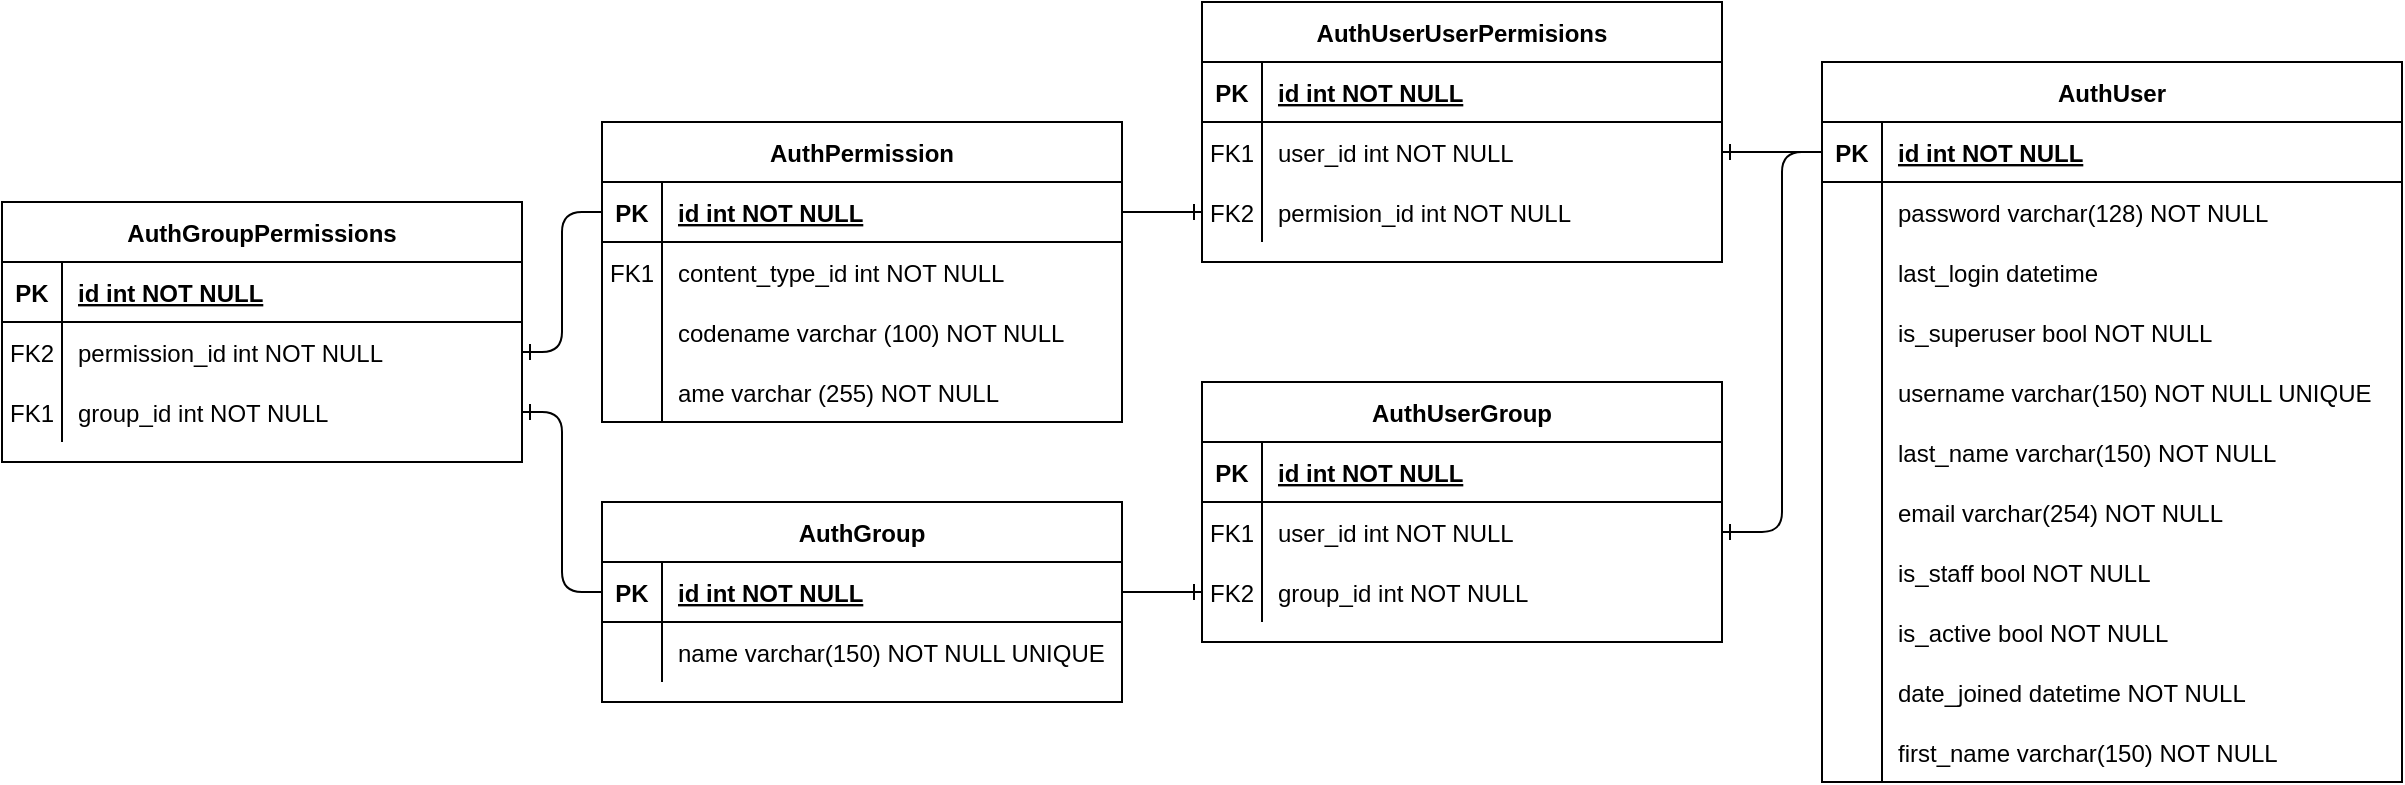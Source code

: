 <mxfile version="15.8.3" type="github">
  <diagram id="R2lEEEUBdFMjLlhIrx00" name="Page-1">
    <mxGraphModel dx="3620" dy="1270" grid="1" gridSize="10" guides="1" tooltips="1" connect="1" arrows="1" fold="1" page="1" pageScale="1" pageWidth="850" pageHeight="1100" math="0" shadow="0" extFonts="Permanent Marker^https://fonts.googleapis.com/css?family=Permanent+Marker">
      <root>
        <mxCell id="0" />
        <mxCell id="1" parent="0" />
        <mxCell id="y2oKNJuo-eg3OoaOZltC-1" value="AuthGroup" style="shape=table;startSize=30;container=1;collapsible=1;childLayout=tableLayout;fixedRows=1;rowLines=0;fontStyle=1;align=center;resizeLast=1;" vertex="1" parent="1">
          <mxGeometry x="-360" y="660" width="260" height="100" as="geometry" />
        </mxCell>
        <mxCell id="y2oKNJuo-eg3OoaOZltC-2" value="" style="shape=partialRectangle;collapsible=0;dropTarget=0;pointerEvents=0;fillColor=none;points=[[0,0.5],[1,0.5]];portConstraint=eastwest;top=0;left=0;right=0;bottom=1;" vertex="1" parent="y2oKNJuo-eg3OoaOZltC-1">
          <mxGeometry y="30" width="260" height="30" as="geometry" />
        </mxCell>
        <mxCell id="y2oKNJuo-eg3OoaOZltC-3" value="PK" style="shape=partialRectangle;overflow=hidden;connectable=0;fillColor=none;top=0;left=0;bottom=0;right=0;fontStyle=1;" vertex="1" parent="y2oKNJuo-eg3OoaOZltC-2">
          <mxGeometry width="30" height="30" as="geometry">
            <mxRectangle width="30" height="30" as="alternateBounds" />
          </mxGeometry>
        </mxCell>
        <mxCell id="y2oKNJuo-eg3OoaOZltC-4" value="id int NOT NULL " style="shape=partialRectangle;overflow=hidden;connectable=0;fillColor=none;top=0;left=0;bottom=0;right=0;align=left;spacingLeft=6;fontStyle=5;" vertex="1" parent="y2oKNJuo-eg3OoaOZltC-2">
          <mxGeometry x="30" width="230" height="30" as="geometry">
            <mxRectangle width="230" height="30" as="alternateBounds" />
          </mxGeometry>
        </mxCell>
        <mxCell id="y2oKNJuo-eg3OoaOZltC-5" value="" style="shape=partialRectangle;collapsible=0;dropTarget=0;pointerEvents=0;fillColor=none;points=[[0,0.5],[1,0.5]];portConstraint=eastwest;top=0;left=0;right=0;bottom=0;" vertex="1" parent="y2oKNJuo-eg3OoaOZltC-1">
          <mxGeometry y="60" width="260" height="30" as="geometry" />
        </mxCell>
        <mxCell id="y2oKNJuo-eg3OoaOZltC-6" value="" style="shape=partialRectangle;overflow=hidden;connectable=0;fillColor=none;top=0;left=0;bottom=0;right=0;" vertex="1" parent="y2oKNJuo-eg3OoaOZltC-5">
          <mxGeometry width="30" height="30" as="geometry">
            <mxRectangle width="30" height="30" as="alternateBounds" />
          </mxGeometry>
        </mxCell>
        <mxCell id="y2oKNJuo-eg3OoaOZltC-7" value="name varchar(150) NOT NULL UNIQUE" style="shape=partialRectangle;overflow=hidden;connectable=0;fillColor=none;top=0;left=0;bottom=0;right=0;align=left;spacingLeft=6;" vertex="1" parent="y2oKNJuo-eg3OoaOZltC-5">
          <mxGeometry x="30" width="230" height="30" as="geometry">
            <mxRectangle width="230" height="30" as="alternateBounds" />
          </mxGeometry>
        </mxCell>
        <mxCell id="y2oKNJuo-eg3OoaOZltC-8" value="AuthGroupPermissions" style="shape=table;startSize=30;container=1;collapsible=1;childLayout=tableLayout;fixedRows=1;rowLines=0;fontStyle=1;align=center;resizeLast=1;" vertex="1" parent="1">
          <mxGeometry x="-660" y="510" width="260" height="130" as="geometry" />
        </mxCell>
        <mxCell id="y2oKNJuo-eg3OoaOZltC-9" value="" style="shape=partialRectangle;collapsible=0;dropTarget=0;pointerEvents=0;fillColor=none;points=[[0,0.5],[1,0.5]];portConstraint=eastwest;top=0;left=0;right=0;bottom=1;" vertex="1" parent="y2oKNJuo-eg3OoaOZltC-8">
          <mxGeometry y="30" width="260" height="30" as="geometry" />
        </mxCell>
        <mxCell id="y2oKNJuo-eg3OoaOZltC-10" value="PK" style="shape=partialRectangle;overflow=hidden;connectable=0;fillColor=none;top=0;left=0;bottom=0;right=0;fontStyle=1;" vertex="1" parent="y2oKNJuo-eg3OoaOZltC-9">
          <mxGeometry width="30" height="30" as="geometry">
            <mxRectangle width="30" height="30" as="alternateBounds" />
          </mxGeometry>
        </mxCell>
        <mxCell id="y2oKNJuo-eg3OoaOZltC-11" value="id int NOT NULL " style="shape=partialRectangle;overflow=hidden;connectable=0;fillColor=none;top=0;left=0;bottom=0;right=0;align=left;spacingLeft=6;fontStyle=5;" vertex="1" parent="y2oKNJuo-eg3OoaOZltC-9">
          <mxGeometry x="30" width="230" height="30" as="geometry">
            <mxRectangle width="230" height="30" as="alternateBounds" />
          </mxGeometry>
        </mxCell>
        <mxCell id="y2oKNJuo-eg3OoaOZltC-15" value="" style="shape=partialRectangle;collapsible=0;dropTarget=0;pointerEvents=0;fillColor=none;points=[[0,0.5],[1,0.5]];portConstraint=eastwest;top=0;left=0;right=0;bottom=0;" vertex="1" parent="y2oKNJuo-eg3OoaOZltC-8">
          <mxGeometry y="60" width="260" height="30" as="geometry" />
        </mxCell>
        <mxCell id="y2oKNJuo-eg3OoaOZltC-16" value="FK2" style="shape=partialRectangle;overflow=hidden;connectable=0;fillColor=none;top=0;left=0;bottom=0;right=0;" vertex="1" parent="y2oKNJuo-eg3OoaOZltC-15">
          <mxGeometry width="30" height="30" as="geometry">
            <mxRectangle width="30" height="30" as="alternateBounds" />
          </mxGeometry>
        </mxCell>
        <mxCell id="y2oKNJuo-eg3OoaOZltC-17" value="permission_id int NOT NULL" style="shape=partialRectangle;overflow=hidden;connectable=0;fillColor=none;top=0;left=0;bottom=0;right=0;align=left;spacingLeft=6;" vertex="1" parent="y2oKNJuo-eg3OoaOZltC-15">
          <mxGeometry x="30" width="230" height="30" as="geometry">
            <mxRectangle width="230" height="30" as="alternateBounds" />
          </mxGeometry>
        </mxCell>
        <mxCell id="y2oKNJuo-eg3OoaOZltC-12" value="" style="shape=partialRectangle;collapsible=0;dropTarget=0;pointerEvents=0;fillColor=none;points=[[0,0.5],[1,0.5]];portConstraint=eastwest;top=0;left=0;right=0;bottom=0;" vertex="1" parent="y2oKNJuo-eg3OoaOZltC-8">
          <mxGeometry y="90" width="260" height="30" as="geometry" />
        </mxCell>
        <mxCell id="y2oKNJuo-eg3OoaOZltC-13" value="FK1" style="shape=partialRectangle;overflow=hidden;connectable=0;fillColor=none;top=0;left=0;bottom=0;right=0;" vertex="1" parent="y2oKNJuo-eg3OoaOZltC-12">
          <mxGeometry width="30" height="30" as="geometry">
            <mxRectangle width="30" height="30" as="alternateBounds" />
          </mxGeometry>
        </mxCell>
        <mxCell id="y2oKNJuo-eg3OoaOZltC-14" value="group_id int NOT NULL" style="shape=partialRectangle;overflow=hidden;connectable=0;fillColor=none;top=0;left=0;bottom=0;right=0;align=left;spacingLeft=6;" vertex="1" parent="y2oKNJuo-eg3OoaOZltC-12">
          <mxGeometry x="30" width="230" height="30" as="geometry">
            <mxRectangle width="230" height="30" as="alternateBounds" />
          </mxGeometry>
        </mxCell>
        <mxCell id="y2oKNJuo-eg3OoaOZltC-18" value="AuthPermission" style="shape=table;startSize=30;container=1;collapsible=1;childLayout=tableLayout;fixedRows=1;rowLines=0;fontStyle=1;align=center;resizeLast=1;" vertex="1" parent="1">
          <mxGeometry x="-360" y="470" width="260" height="150" as="geometry" />
        </mxCell>
        <mxCell id="y2oKNJuo-eg3OoaOZltC-19" value="" style="shape=partialRectangle;collapsible=0;dropTarget=0;pointerEvents=0;fillColor=none;points=[[0,0.5],[1,0.5]];portConstraint=eastwest;top=0;left=0;right=0;bottom=1;" vertex="1" parent="y2oKNJuo-eg3OoaOZltC-18">
          <mxGeometry y="30" width="260" height="30" as="geometry" />
        </mxCell>
        <mxCell id="y2oKNJuo-eg3OoaOZltC-20" value="PK" style="shape=partialRectangle;overflow=hidden;connectable=0;fillColor=none;top=0;left=0;bottom=0;right=0;fontStyle=1;" vertex="1" parent="y2oKNJuo-eg3OoaOZltC-19">
          <mxGeometry width="30" height="30" as="geometry">
            <mxRectangle width="30" height="30" as="alternateBounds" />
          </mxGeometry>
        </mxCell>
        <mxCell id="y2oKNJuo-eg3OoaOZltC-21" value="id int NOT NULL " style="shape=partialRectangle;overflow=hidden;connectable=0;fillColor=none;top=0;left=0;bottom=0;right=0;align=left;spacingLeft=6;fontStyle=5;" vertex="1" parent="y2oKNJuo-eg3OoaOZltC-19">
          <mxGeometry x="30" width="230" height="30" as="geometry">
            <mxRectangle width="230" height="30" as="alternateBounds" />
          </mxGeometry>
        </mxCell>
        <mxCell id="y2oKNJuo-eg3OoaOZltC-22" value="" style="shape=partialRectangle;collapsible=0;dropTarget=0;pointerEvents=0;fillColor=none;points=[[0,0.5],[1,0.5]];portConstraint=eastwest;top=0;left=0;right=0;bottom=0;" vertex="1" parent="y2oKNJuo-eg3OoaOZltC-18">
          <mxGeometry y="60" width="260" height="30" as="geometry" />
        </mxCell>
        <mxCell id="y2oKNJuo-eg3OoaOZltC-23" value="FK1" style="shape=partialRectangle;overflow=hidden;connectable=0;fillColor=none;top=0;left=0;bottom=0;right=0;" vertex="1" parent="y2oKNJuo-eg3OoaOZltC-22">
          <mxGeometry width="30" height="30" as="geometry">
            <mxRectangle width="30" height="30" as="alternateBounds" />
          </mxGeometry>
        </mxCell>
        <mxCell id="y2oKNJuo-eg3OoaOZltC-24" value="content_type_id int NOT NULL" style="shape=partialRectangle;overflow=hidden;connectable=0;fillColor=none;top=0;left=0;bottom=0;right=0;align=left;spacingLeft=6;" vertex="1" parent="y2oKNJuo-eg3OoaOZltC-22">
          <mxGeometry x="30" width="230" height="30" as="geometry">
            <mxRectangle width="230" height="30" as="alternateBounds" />
          </mxGeometry>
        </mxCell>
        <mxCell id="y2oKNJuo-eg3OoaOZltC-25" value="" style="shape=partialRectangle;collapsible=0;dropTarget=0;pointerEvents=0;fillColor=none;points=[[0,0.5],[1,0.5]];portConstraint=eastwest;top=0;left=0;right=0;bottom=0;" vertex="1" parent="y2oKNJuo-eg3OoaOZltC-18">
          <mxGeometry y="90" width="260" height="30" as="geometry" />
        </mxCell>
        <mxCell id="y2oKNJuo-eg3OoaOZltC-26" value="" style="shape=partialRectangle;overflow=hidden;connectable=0;fillColor=none;top=0;left=0;bottom=0;right=0;" vertex="1" parent="y2oKNJuo-eg3OoaOZltC-25">
          <mxGeometry width="30" height="30" as="geometry">
            <mxRectangle width="30" height="30" as="alternateBounds" />
          </mxGeometry>
        </mxCell>
        <mxCell id="y2oKNJuo-eg3OoaOZltC-27" value="codename varchar (100) NOT NULL" style="shape=partialRectangle;overflow=hidden;connectable=0;fillColor=none;top=0;left=0;bottom=0;right=0;align=left;spacingLeft=6;" vertex="1" parent="y2oKNJuo-eg3OoaOZltC-25">
          <mxGeometry x="30" width="230" height="30" as="geometry">
            <mxRectangle width="230" height="30" as="alternateBounds" />
          </mxGeometry>
        </mxCell>
        <mxCell id="y2oKNJuo-eg3OoaOZltC-28" value="" style="shape=partialRectangle;collapsible=0;dropTarget=0;pointerEvents=0;fillColor=none;points=[[0,0.5],[1,0.5]];portConstraint=eastwest;top=0;left=0;right=0;bottom=0;" vertex="1" parent="y2oKNJuo-eg3OoaOZltC-18">
          <mxGeometry y="120" width="260" height="30" as="geometry" />
        </mxCell>
        <mxCell id="y2oKNJuo-eg3OoaOZltC-29" value="" style="shape=partialRectangle;overflow=hidden;connectable=0;fillColor=none;top=0;left=0;bottom=0;right=0;" vertex="1" parent="y2oKNJuo-eg3OoaOZltC-28">
          <mxGeometry width="30" height="30" as="geometry">
            <mxRectangle width="30" height="30" as="alternateBounds" />
          </mxGeometry>
        </mxCell>
        <mxCell id="y2oKNJuo-eg3OoaOZltC-30" value="ame varchar (255) NOT NULL" style="shape=partialRectangle;overflow=hidden;connectable=0;fillColor=none;top=0;left=0;bottom=0;right=0;align=left;spacingLeft=6;" vertex="1" parent="y2oKNJuo-eg3OoaOZltC-28">
          <mxGeometry x="30" width="230" height="30" as="geometry">
            <mxRectangle width="230" height="30" as="alternateBounds" />
          </mxGeometry>
        </mxCell>
        <mxCell id="y2oKNJuo-eg3OoaOZltC-31" value="AuthUserGroup" style="shape=table;startSize=30;container=1;collapsible=1;childLayout=tableLayout;fixedRows=1;rowLines=0;fontStyle=1;align=center;resizeLast=1;" vertex="1" parent="1">
          <mxGeometry x="-60" y="600" width="260" height="130" as="geometry" />
        </mxCell>
        <mxCell id="y2oKNJuo-eg3OoaOZltC-32" value="" style="shape=partialRectangle;collapsible=0;dropTarget=0;pointerEvents=0;fillColor=none;points=[[0,0.5],[1,0.5]];portConstraint=eastwest;top=0;left=0;right=0;bottom=1;" vertex="1" parent="y2oKNJuo-eg3OoaOZltC-31">
          <mxGeometry y="30" width="260" height="30" as="geometry" />
        </mxCell>
        <mxCell id="y2oKNJuo-eg3OoaOZltC-33" value="PK" style="shape=partialRectangle;overflow=hidden;connectable=0;fillColor=none;top=0;left=0;bottom=0;right=0;fontStyle=1;" vertex="1" parent="y2oKNJuo-eg3OoaOZltC-32">
          <mxGeometry width="30" height="30" as="geometry">
            <mxRectangle width="30" height="30" as="alternateBounds" />
          </mxGeometry>
        </mxCell>
        <mxCell id="y2oKNJuo-eg3OoaOZltC-34" value="id int NOT NULL " style="shape=partialRectangle;overflow=hidden;connectable=0;fillColor=none;top=0;left=0;bottom=0;right=0;align=left;spacingLeft=6;fontStyle=5;" vertex="1" parent="y2oKNJuo-eg3OoaOZltC-32">
          <mxGeometry x="30" width="230" height="30" as="geometry">
            <mxRectangle width="230" height="30" as="alternateBounds" />
          </mxGeometry>
        </mxCell>
        <mxCell id="y2oKNJuo-eg3OoaOZltC-35" value="" style="shape=partialRectangle;collapsible=0;dropTarget=0;pointerEvents=0;fillColor=none;points=[[0,0.5],[1,0.5]];portConstraint=eastwest;top=0;left=0;right=0;bottom=0;" vertex="1" parent="y2oKNJuo-eg3OoaOZltC-31">
          <mxGeometry y="60" width="260" height="30" as="geometry" />
        </mxCell>
        <mxCell id="y2oKNJuo-eg3OoaOZltC-36" value="FK1" style="shape=partialRectangle;overflow=hidden;connectable=0;fillColor=none;top=0;left=0;bottom=0;right=0;" vertex="1" parent="y2oKNJuo-eg3OoaOZltC-35">
          <mxGeometry width="30" height="30" as="geometry">
            <mxRectangle width="30" height="30" as="alternateBounds" />
          </mxGeometry>
        </mxCell>
        <mxCell id="y2oKNJuo-eg3OoaOZltC-37" value="user_id int NOT NULL" style="shape=partialRectangle;overflow=hidden;connectable=0;fillColor=none;top=0;left=0;bottom=0;right=0;align=left;spacingLeft=6;" vertex="1" parent="y2oKNJuo-eg3OoaOZltC-35">
          <mxGeometry x="30" width="230" height="30" as="geometry">
            <mxRectangle width="230" height="30" as="alternateBounds" />
          </mxGeometry>
        </mxCell>
        <mxCell id="y2oKNJuo-eg3OoaOZltC-38" value="" style="shape=partialRectangle;collapsible=0;dropTarget=0;pointerEvents=0;fillColor=none;points=[[0,0.5],[1,0.5]];portConstraint=eastwest;top=0;left=0;right=0;bottom=0;" vertex="1" parent="y2oKNJuo-eg3OoaOZltC-31">
          <mxGeometry y="90" width="260" height="30" as="geometry" />
        </mxCell>
        <mxCell id="y2oKNJuo-eg3OoaOZltC-39" value="FK2" style="shape=partialRectangle;overflow=hidden;connectable=0;fillColor=none;top=0;left=0;bottom=0;right=0;" vertex="1" parent="y2oKNJuo-eg3OoaOZltC-38">
          <mxGeometry width="30" height="30" as="geometry">
            <mxRectangle width="30" height="30" as="alternateBounds" />
          </mxGeometry>
        </mxCell>
        <mxCell id="y2oKNJuo-eg3OoaOZltC-40" value="group_id int NOT NULL" style="shape=partialRectangle;overflow=hidden;connectable=0;fillColor=none;top=0;left=0;bottom=0;right=0;align=left;spacingLeft=6;" vertex="1" parent="y2oKNJuo-eg3OoaOZltC-38">
          <mxGeometry x="30" width="230" height="30" as="geometry">
            <mxRectangle width="230" height="30" as="alternateBounds" />
          </mxGeometry>
        </mxCell>
        <mxCell id="y2oKNJuo-eg3OoaOZltC-41" value="AuthUserUserPermisions" style="shape=table;startSize=30;container=1;collapsible=1;childLayout=tableLayout;fixedRows=1;rowLines=0;fontStyle=1;align=center;resizeLast=1;" vertex="1" parent="1">
          <mxGeometry x="-60" y="410" width="260" height="130" as="geometry" />
        </mxCell>
        <mxCell id="y2oKNJuo-eg3OoaOZltC-42" value="" style="shape=partialRectangle;collapsible=0;dropTarget=0;pointerEvents=0;fillColor=none;points=[[0,0.5],[1,0.5]];portConstraint=eastwest;top=0;left=0;right=0;bottom=1;" vertex="1" parent="y2oKNJuo-eg3OoaOZltC-41">
          <mxGeometry y="30" width="260" height="30" as="geometry" />
        </mxCell>
        <mxCell id="y2oKNJuo-eg3OoaOZltC-43" value="PK" style="shape=partialRectangle;overflow=hidden;connectable=0;fillColor=none;top=0;left=0;bottom=0;right=0;fontStyle=1;" vertex="1" parent="y2oKNJuo-eg3OoaOZltC-42">
          <mxGeometry width="30" height="30" as="geometry">
            <mxRectangle width="30" height="30" as="alternateBounds" />
          </mxGeometry>
        </mxCell>
        <mxCell id="y2oKNJuo-eg3OoaOZltC-44" value="id int NOT NULL " style="shape=partialRectangle;overflow=hidden;connectable=0;fillColor=none;top=0;left=0;bottom=0;right=0;align=left;spacingLeft=6;fontStyle=5;" vertex="1" parent="y2oKNJuo-eg3OoaOZltC-42">
          <mxGeometry x="30" width="230" height="30" as="geometry">
            <mxRectangle width="230" height="30" as="alternateBounds" />
          </mxGeometry>
        </mxCell>
        <mxCell id="y2oKNJuo-eg3OoaOZltC-45" value="" style="shape=partialRectangle;collapsible=0;dropTarget=0;pointerEvents=0;fillColor=none;points=[[0,0.5],[1,0.5]];portConstraint=eastwest;top=0;left=0;right=0;bottom=0;" vertex="1" parent="y2oKNJuo-eg3OoaOZltC-41">
          <mxGeometry y="60" width="260" height="30" as="geometry" />
        </mxCell>
        <mxCell id="y2oKNJuo-eg3OoaOZltC-46" value="FK1" style="shape=partialRectangle;overflow=hidden;connectable=0;fillColor=none;top=0;left=0;bottom=0;right=0;" vertex="1" parent="y2oKNJuo-eg3OoaOZltC-45">
          <mxGeometry width="30" height="30" as="geometry">
            <mxRectangle width="30" height="30" as="alternateBounds" />
          </mxGeometry>
        </mxCell>
        <mxCell id="y2oKNJuo-eg3OoaOZltC-47" value="user_id int NOT NULL" style="shape=partialRectangle;overflow=hidden;connectable=0;fillColor=none;top=0;left=0;bottom=0;right=0;align=left;spacingLeft=6;" vertex="1" parent="y2oKNJuo-eg3OoaOZltC-45">
          <mxGeometry x="30" width="230" height="30" as="geometry">
            <mxRectangle width="230" height="30" as="alternateBounds" />
          </mxGeometry>
        </mxCell>
        <mxCell id="y2oKNJuo-eg3OoaOZltC-48" value="" style="shape=partialRectangle;collapsible=0;dropTarget=0;pointerEvents=0;fillColor=none;points=[[0,0.5],[1,0.5]];portConstraint=eastwest;top=0;left=0;right=0;bottom=0;" vertex="1" parent="y2oKNJuo-eg3OoaOZltC-41">
          <mxGeometry y="90" width="260" height="30" as="geometry" />
        </mxCell>
        <mxCell id="y2oKNJuo-eg3OoaOZltC-49" value="FK2" style="shape=partialRectangle;overflow=hidden;connectable=0;fillColor=none;top=0;left=0;bottom=0;right=0;" vertex="1" parent="y2oKNJuo-eg3OoaOZltC-48">
          <mxGeometry width="30" height="30" as="geometry">
            <mxRectangle width="30" height="30" as="alternateBounds" />
          </mxGeometry>
        </mxCell>
        <mxCell id="y2oKNJuo-eg3OoaOZltC-50" value="permision_id int NOT NULL" style="shape=partialRectangle;overflow=hidden;connectable=0;fillColor=none;top=0;left=0;bottom=0;right=0;align=left;spacingLeft=6;" vertex="1" parent="y2oKNJuo-eg3OoaOZltC-48">
          <mxGeometry x="30" width="230" height="30" as="geometry">
            <mxRectangle width="230" height="30" as="alternateBounds" />
          </mxGeometry>
        </mxCell>
        <mxCell id="y2oKNJuo-eg3OoaOZltC-52" value="" style="endArrow=ERoneToOne;startArrow=ERone;endFill=1;startFill=0;exitX=0;exitY=0.5;exitDx=0;exitDy=0;entryX=1;entryY=0.5;entryDx=0;entryDy=0;" edge="1" parent="1" source="y2oKNJuo-eg3OoaOZltC-48" target="y2oKNJuo-eg3OoaOZltC-19">
          <mxGeometry width="100" height="100" relative="1" as="geometry">
            <mxPoint x="-25" y="480" as="sourcePoint" />
            <mxPoint x="-80" y="500" as="targetPoint" />
            <Array as="points" />
          </mxGeometry>
        </mxCell>
        <mxCell id="y2oKNJuo-eg3OoaOZltC-53" value="" style="endArrow=ERoneToOne;startArrow=ERone;endFill=1;startFill=0;exitX=1;exitY=0.5;exitDx=0;exitDy=0;entryX=0;entryY=0.5;entryDx=0;entryDy=0;" edge="1" parent="1" source="y2oKNJuo-eg3OoaOZltC-45" target="y2oKNJuo-eg3OoaOZltC-55">
          <mxGeometry width="100" height="100" relative="1" as="geometry">
            <mxPoint x="-90" y="385" as="sourcePoint" />
            <mxPoint x="-160" y="445" as="targetPoint" />
            <Array as="points" />
          </mxGeometry>
        </mxCell>
        <mxCell id="y2oKNJuo-eg3OoaOZltC-54" value="AuthUser" style="shape=table;startSize=30;container=1;collapsible=1;childLayout=tableLayout;fixedRows=1;rowLines=0;fontStyle=1;align=center;resizeLast=1;" vertex="1" parent="1">
          <mxGeometry x="250" y="440" width="290" height="360" as="geometry" />
        </mxCell>
        <mxCell id="y2oKNJuo-eg3OoaOZltC-55" value="" style="shape=partialRectangle;collapsible=0;dropTarget=0;pointerEvents=0;fillColor=none;points=[[0,0.5],[1,0.5]];portConstraint=eastwest;top=0;left=0;right=0;bottom=1;" vertex="1" parent="y2oKNJuo-eg3OoaOZltC-54">
          <mxGeometry y="30" width="290" height="30" as="geometry" />
        </mxCell>
        <mxCell id="y2oKNJuo-eg3OoaOZltC-56" value="PK" style="shape=partialRectangle;overflow=hidden;connectable=0;fillColor=none;top=0;left=0;bottom=0;right=0;fontStyle=1;" vertex="1" parent="y2oKNJuo-eg3OoaOZltC-55">
          <mxGeometry width="30" height="30" as="geometry">
            <mxRectangle width="30" height="30" as="alternateBounds" />
          </mxGeometry>
        </mxCell>
        <mxCell id="y2oKNJuo-eg3OoaOZltC-57" value="id int NOT NULL " style="shape=partialRectangle;overflow=hidden;connectable=0;fillColor=none;top=0;left=0;bottom=0;right=0;align=left;spacingLeft=6;fontStyle=5;" vertex="1" parent="y2oKNJuo-eg3OoaOZltC-55">
          <mxGeometry x="30" width="260" height="30" as="geometry">
            <mxRectangle width="260" height="30" as="alternateBounds" />
          </mxGeometry>
        </mxCell>
        <mxCell id="y2oKNJuo-eg3OoaOZltC-58" value="" style="shape=partialRectangle;collapsible=0;dropTarget=0;pointerEvents=0;fillColor=none;points=[[0,0.5],[1,0.5]];portConstraint=eastwest;top=0;left=0;right=0;bottom=0;" vertex="1" parent="y2oKNJuo-eg3OoaOZltC-54">
          <mxGeometry y="60" width="290" height="30" as="geometry" />
        </mxCell>
        <mxCell id="y2oKNJuo-eg3OoaOZltC-59" value="" style="shape=partialRectangle;overflow=hidden;connectable=0;fillColor=none;top=0;left=0;bottom=0;right=0;" vertex="1" parent="y2oKNJuo-eg3OoaOZltC-58">
          <mxGeometry width="30" height="30" as="geometry">
            <mxRectangle width="30" height="30" as="alternateBounds" />
          </mxGeometry>
        </mxCell>
        <mxCell id="y2oKNJuo-eg3OoaOZltC-60" value="password varchar(128) NOT NULL" style="shape=partialRectangle;overflow=hidden;connectable=0;fillColor=none;top=0;left=0;bottom=0;right=0;align=left;spacingLeft=6;" vertex="1" parent="y2oKNJuo-eg3OoaOZltC-58">
          <mxGeometry x="30" width="260" height="30" as="geometry">
            <mxRectangle width="260" height="30" as="alternateBounds" />
          </mxGeometry>
        </mxCell>
        <mxCell id="y2oKNJuo-eg3OoaOZltC-61" value="" style="shape=partialRectangle;collapsible=0;dropTarget=0;pointerEvents=0;fillColor=none;points=[[0,0.5],[1,0.5]];portConstraint=eastwest;top=0;left=0;right=0;bottom=0;" vertex="1" parent="y2oKNJuo-eg3OoaOZltC-54">
          <mxGeometry y="90" width="290" height="30" as="geometry" />
        </mxCell>
        <mxCell id="y2oKNJuo-eg3OoaOZltC-62" value="" style="shape=partialRectangle;overflow=hidden;connectable=0;fillColor=none;top=0;left=0;bottom=0;right=0;" vertex="1" parent="y2oKNJuo-eg3OoaOZltC-61">
          <mxGeometry width="30" height="30" as="geometry">
            <mxRectangle width="30" height="30" as="alternateBounds" />
          </mxGeometry>
        </mxCell>
        <mxCell id="y2oKNJuo-eg3OoaOZltC-63" value="last_login datetime" style="shape=partialRectangle;overflow=hidden;connectable=0;fillColor=none;top=0;left=0;bottom=0;right=0;align=left;spacingLeft=6;" vertex="1" parent="y2oKNJuo-eg3OoaOZltC-61">
          <mxGeometry x="30" width="260" height="30" as="geometry">
            <mxRectangle width="260" height="30" as="alternateBounds" />
          </mxGeometry>
        </mxCell>
        <mxCell id="y2oKNJuo-eg3OoaOZltC-64" value="" style="shape=partialRectangle;collapsible=0;dropTarget=0;pointerEvents=0;fillColor=none;points=[[0,0.5],[1,0.5]];portConstraint=eastwest;top=0;left=0;right=0;bottom=0;" vertex="1" parent="y2oKNJuo-eg3OoaOZltC-54">
          <mxGeometry y="120" width="290" height="30" as="geometry" />
        </mxCell>
        <mxCell id="y2oKNJuo-eg3OoaOZltC-65" value="" style="shape=partialRectangle;overflow=hidden;connectable=0;fillColor=none;top=0;left=0;bottom=0;right=0;" vertex="1" parent="y2oKNJuo-eg3OoaOZltC-64">
          <mxGeometry width="30" height="30" as="geometry">
            <mxRectangle width="30" height="30" as="alternateBounds" />
          </mxGeometry>
        </mxCell>
        <mxCell id="y2oKNJuo-eg3OoaOZltC-66" value="is_superuser bool NOT NULL" style="shape=partialRectangle;overflow=hidden;connectable=0;fillColor=none;top=0;left=0;bottom=0;right=0;align=left;spacingLeft=6;" vertex="1" parent="y2oKNJuo-eg3OoaOZltC-64">
          <mxGeometry x="30" width="260" height="30" as="geometry">
            <mxRectangle width="260" height="30" as="alternateBounds" />
          </mxGeometry>
        </mxCell>
        <mxCell id="y2oKNJuo-eg3OoaOZltC-67" value="" style="shape=partialRectangle;collapsible=0;dropTarget=0;pointerEvents=0;fillColor=none;points=[[0,0.5],[1,0.5]];portConstraint=eastwest;top=0;left=0;right=0;bottom=0;" vertex="1" parent="y2oKNJuo-eg3OoaOZltC-54">
          <mxGeometry y="150" width="290" height="30" as="geometry" />
        </mxCell>
        <mxCell id="y2oKNJuo-eg3OoaOZltC-68" value="" style="shape=partialRectangle;overflow=hidden;connectable=0;fillColor=none;top=0;left=0;bottom=0;right=0;" vertex="1" parent="y2oKNJuo-eg3OoaOZltC-67">
          <mxGeometry width="30" height="30" as="geometry">
            <mxRectangle width="30" height="30" as="alternateBounds" />
          </mxGeometry>
        </mxCell>
        <mxCell id="y2oKNJuo-eg3OoaOZltC-69" value="username varchar(150) NOT NULL UNIQUE" style="shape=partialRectangle;overflow=hidden;connectable=0;fillColor=none;top=0;left=0;bottom=0;right=0;align=left;spacingLeft=6;" vertex="1" parent="y2oKNJuo-eg3OoaOZltC-67">
          <mxGeometry x="30" width="260" height="30" as="geometry">
            <mxRectangle width="260" height="30" as="alternateBounds" />
          </mxGeometry>
        </mxCell>
        <mxCell id="y2oKNJuo-eg3OoaOZltC-70" value="" style="shape=partialRectangle;collapsible=0;dropTarget=0;pointerEvents=0;fillColor=none;points=[[0,0.5],[1,0.5]];portConstraint=eastwest;top=0;left=0;right=0;bottom=0;" vertex="1" parent="y2oKNJuo-eg3OoaOZltC-54">
          <mxGeometry y="180" width="290" height="30" as="geometry" />
        </mxCell>
        <mxCell id="y2oKNJuo-eg3OoaOZltC-71" value="" style="shape=partialRectangle;overflow=hidden;connectable=0;fillColor=none;top=0;left=0;bottom=0;right=0;" vertex="1" parent="y2oKNJuo-eg3OoaOZltC-70">
          <mxGeometry width="30" height="30" as="geometry">
            <mxRectangle width="30" height="30" as="alternateBounds" />
          </mxGeometry>
        </mxCell>
        <mxCell id="y2oKNJuo-eg3OoaOZltC-72" value="last_name varchar(150) NOT NULL" style="shape=partialRectangle;overflow=hidden;connectable=0;fillColor=none;top=0;left=0;bottom=0;right=0;align=left;spacingLeft=6;" vertex="1" parent="y2oKNJuo-eg3OoaOZltC-70">
          <mxGeometry x="30" width="260" height="30" as="geometry">
            <mxRectangle width="260" height="30" as="alternateBounds" />
          </mxGeometry>
        </mxCell>
        <mxCell id="y2oKNJuo-eg3OoaOZltC-73" value="" style="shape=partialRectangle;collapsible=0;dropTarget=0;pointerEvents=0;fillColor=none;points=[[0,0.5],[1,0.5]];portConstraint=eastwest;top=0;left=0;right=0;bottom=0;" vertex="1" parent="y2oKNJuo-eg3OoaOZltC-54">
          <mxGeometry y="210" width="290" height="30" as="geometry" />
        </mxCell>
        <mxCell id="y2oKNJuo-eg3OoaOZltC-74" value="" style="shape=partialRectangle;overflow=hidden;connectable=0;fillColor=none;top=0;left=0;bottom=0;right=0;" vertex="1" parent="y2oKNJuo-eg3OoaOZltC-73">
          <mxGeometry width="30" height="30" as="geometry">
            <mxRectangle width="30" height="30" as="alternateBounds" />
          </mxGeometry>
        </mxCell>
        <mxCell id="y2oKNJuo-eg3OoaOZltC-75" value="email varchar(254) NOT NULL" style="shape=partialRectangle;overflow=hidden;connectable=0;fillColor=none;top=0;left=0;bottom=0;right=0;align=left;spacingLeft=6;" vertex="1" parent="y2oKNJuo-eg3OoaOZltC-73">
          <mxGeometry x="30" width="260" height="30" as="geometry">
            <mxRectangle width="260" height="30" as="alternateBounds" />
          </mxGeometry>
        </mxCell>
        <mxCell id="y2oKNJuo-eg3OoaOZltC-76" value="" style="shape=partialRectangle;collapsible=0;dropTarget=0;pointerEvents=0;fillColor=none;points=[[0,0.5],[1,0.5]];portConstraint=eastwest;top=0;left=0;right=0;bottom=0;" vertex="1" parent="y2oKNJuo-eg3OoaOZltC-54">
          <mxGeometry y="240" width="290" height="30" as="geometry" />
        </mxCell>
        <mxCell id="y2oKNJuo-eg3OoaOZltC-77" value="" style="shape=partialRectangle;overflow=hidden;connectable=0;fillColor=none;top=0;left=0;bottom=0;right=0;" vertex="1" parent="y2oKNJuo-eg3OoaOZltC-76">
          <mxGeometry width="30" height="30" as="geometry">
            <mxRectangle width="30" height="30" as="alternateBounds" />
          </mxGeometry>
        </mxCell>
        <mxCell id="y2oKNJuo-eg3OoaOZltC-78" value="is_staff bool NOT NULL" style="shape=partialRectangle;overflow=hidden;connectable=0;fillColor=none;top=0;left=0;bottom=0;right=0;align=left;spacingLeft=6;" vertex="1" parent="y2oKNJuo-eg3OoaOZltC-76">
          <mxGeometry x="30" width="260" height="30" as="geometry">
            <mxRectangle width="260" height="30" as="alternateBounds" />
          </mxGeometry>
        </mxCell>
        <mxCell id="y2oKNJuo-eg3OoaOZltC-79" value="" style="shape=partialRectangle;collapsible=0;dropTarget=0;pointerEvents=0;fillColor=none;points=[[0,0.5],[1,0.5]];portConstraint=eastwest;top=0;left=0;right=0;bottom=0;" vertex="1" parent="y2oKNJuo-eg3OoaOZltC-54">
          <mxGeometry y="270" width="290" height="30" as="geometry" />
        </mxCell>
        <mxCell id="y2oKNJuo-eg3OoaOZltC-80" value="" style="shape=partialRectangle;overflow=hidden;connectable=0;fillColor=none;top=0;left=0;bottom=0;right=0;" vertex="1" parent="y2oKNJuo-eg3OoaOZltC-79">
          <mxGeometry width="30" height="30" as="geometry">
            <mxRectangle width="30" height="30" as="alternateBounds" />
          </mxGeometry>
        </mxCell>
        <mxCell id="y2oKNJuo-eg3OoaOZltC-81" value="is_active bool NOT NULL" style="shape=partialRectangle;overflow=hidden;connectable=0;fillColor=none;top=0;left=0;bottom=0;right=0;align=left;spacingLeft=6;" vertex="1" parent="y2oKNJuo-eg3OoaOZltC-79">
          <mxGeometry x="30" width="260" height="30" as="geometry">
            <mxRectangle width="260" height="30" as="alternateBounds" />
          </mxGeometry>
        </mxCell>
        <mxCell id="y2oKNJuo-eg3OoaOZltC-82" value="" style="shape=partialRectangle;collapsible=0;dropTarget=0;pointerEvents=0;fillColor=none;points=[[0,0.5],[1,0.5]];portConstraint=eastwest;top=0;left=0;right=0;bottom=0;" vertex="1" parent="y2oKNJuo-eg3OoaOZltC-54">
          <mxGeometry y="300" width="290" height="30" as="geometry" />
        </mxCell>
        <mxCell id="y2oKNJuo-eg3OoaOZltC-83" value="" style="shape=partialRectangle;overflow=hidden;connectable=0;fillColor=none;top=0;left=0;bottom=0;right=0;" vertex="1" parent="y2oKNJuo-eg3OoaOZltC-82">
          <mxGeometry width="30" height="30" as="geometry">
            <mxRectangle width="30" height="30" as="alternateBounds" />
          </mxGeometry>
        </mxCell>
        <mxCell id="y2oKNJuo-eg3OoaOZltC-84" value="date_joined datetime NOT NULL" style="shape=partialRectangle;overflow=hidden;connectable=0;fillColor=none;top=0;left=0;bottom=0;right=0;align=left;spacingLeft=6;" vertex="1" parent="y2oKNJuo-eg3OoaOZltC-82">
          <mxGeometry x="30" width="260" height="30" as="geometry">
            <mxRectangle width="260" height="30" as="alternateBounds" />
          </mxGeometry>
        </mxCell>
        <mxCell id="y2oKNJuo-eg3OoaOZltC-85" value="" style="shape=partialRectangle;collapsible=0;dropTarget=0;pointerEvents=0;fillColor=none;points=[[0,0.5],[1,0.5]];portConstraint=eastwest;top=0;left=0;right=0;bottom=0;" vertex="1" parent="y2oKNJuo-eg3OoaOZltC-54">
          <mxGeometry y="330" width="290" height="30" as="geometry" />
        </mxCell>
        <mxCell id="y2oKNJuo-eg3OoaOZltC-86" value="" style="shape=partialRectangle;overflow=hidden;connectable=0;fillColor=none;top=0;left=0;bottom=0;right=0;" vertex="1" parent="y2oKNJuo-eg3OoaOZltC-85">
          <mxGeometry width="30" height="30" as="geometry">
            <mxRectangle width="30" height="30" as="alternateBounds" />
          </mxGeometry>
        </mxCell>
        <mxCell id="y2oKNJuo-eg3OoaOZltC-87" value="first_name varchar(150) NOT NULL" style="shape=partialRectangle;overflow=hidden;connectable=0;fillColor=none;top=0;left=0;bottom=0;right=0;align=left;spacingLeft=6;" vertex="1" parent="y2oKNJuo-eg3OoaOZltC-85">
          <mxGeometry x="30" width="260" height="30" as="geometry">
            <mxRectangle width="260" height="30" as="alternateBounds" />
          </mxGeometry>
        </mxCell>
        <mxCell id="y2oKNJuo-eg3OoaOZltC-88" value="" style="endArrow=ERoneToOne;startArrow=ERone;endFill=1;startFill=0;exitX=1;exitY=0.5;exitDx=0;exitDy=0;entryX=0;entryY=0.5;entryDx=0;entryDy=0;" edge="1" parent="1" source="y2oKNJuo-eg3OoaOZltC-12" target="y2oKNJuo-eg3OoaOZltC-2">
          <mxGeometry width="100" height="100" relative="1" as="geometry">
            <mxPoint x="-30" y="385" as="sourcePoint" />
            <mxPoint x="-100" y="445" as="targetPoint" />
            <Array as="points">
              <mxPoint x="-380" y="615" />
              <mxPoint x="-380" y="705" />
            </Array>
          </mxGeometry>
        </mxCell>
        <mxCell id="y2oKNJuo-eg3OoaOZltC-89" value="" style="endArrow=ERoneToOne;startArrow=ERone;endFill=1;startFill=0;exitX=1;exitY=0.5;exitDx=0;exitDy=0;entryX=0;entryY=0.5;entryDx=0;entryDy=0;" edge="1" parent="1" source="y2oKNJuo-eg3OoaOZltC-15" target="y2oKNJuo-eg3OoaOZltC-19">
          <mxGeometry width="100" height="100" relative="1" as="geometry">
            <mxPoint x="-360" y="325" as="sourcePoint" />
            <mxPoint x="-360" y="175" as="targetPoint" />
            <Array as="points">
              <mxPoint x="-380" y="585" />
              <mxPoint x="-380" y="515" />
            </Array>
          </mxGeometry>
        </mxCell>
        <mxCell id="y2oKNJuo-eg3OoaOZltC-90" value="" style="endArrow=ERoneToOne;startArrow=ERone;endFill=1;startFill=0;exitX=1;exitY=0.5;exitDx=0;exitDy=0;entryX=0;entryY=0.5;entryDx=0;entryDy=0;" edge="1" parent="1" source="y2oKNJuo-eg3OoaOZltC-35" target="y2oKNJuo-eg3OoaOZltC-55">
          <mxGeometry width="100" height="100" relative="1" as="geometry">
            <mxPoint x="-420" y="355" as="sourcePoint" />
            <mxPoint x="-420" y="445" as="targetPoint" />
            <Array as="points">
              <mxPoint x="230" y="675" />
              <mxPoint x="230" y="485" />
            </Array>
          </mxGeometry>
        </mxCell>
        <mxCell id="y2oKNJuo-eg3OoaOZltC-91" value="" style="endArrow=ERoneToOne;startArrow=ERone;endFill=1;startFill=0;entryX=1;entryY=0.5;entryDx=0;entryDy=0;exitX=0;exitY=0.5;exitDx=0;exitDy=0;" edge="1" parent="1" source="y2oKNJuo-eg3OoaOZltC-38" target="y2oKNJuo-eg3OoaOZltC-2">
          <mxGeometry width="100" height="100" relative="1" as="geometry">
            <mxPoint x="270" y="230" as="sourcePoint" />
            <mxPoint x="280" y="515" as="targetPoint" />
            <Array as="points" />
          </mxGeometry>
        </mxCell>
      </root>
    </mxGraphModel>
  </diagram>
</mxfile>
